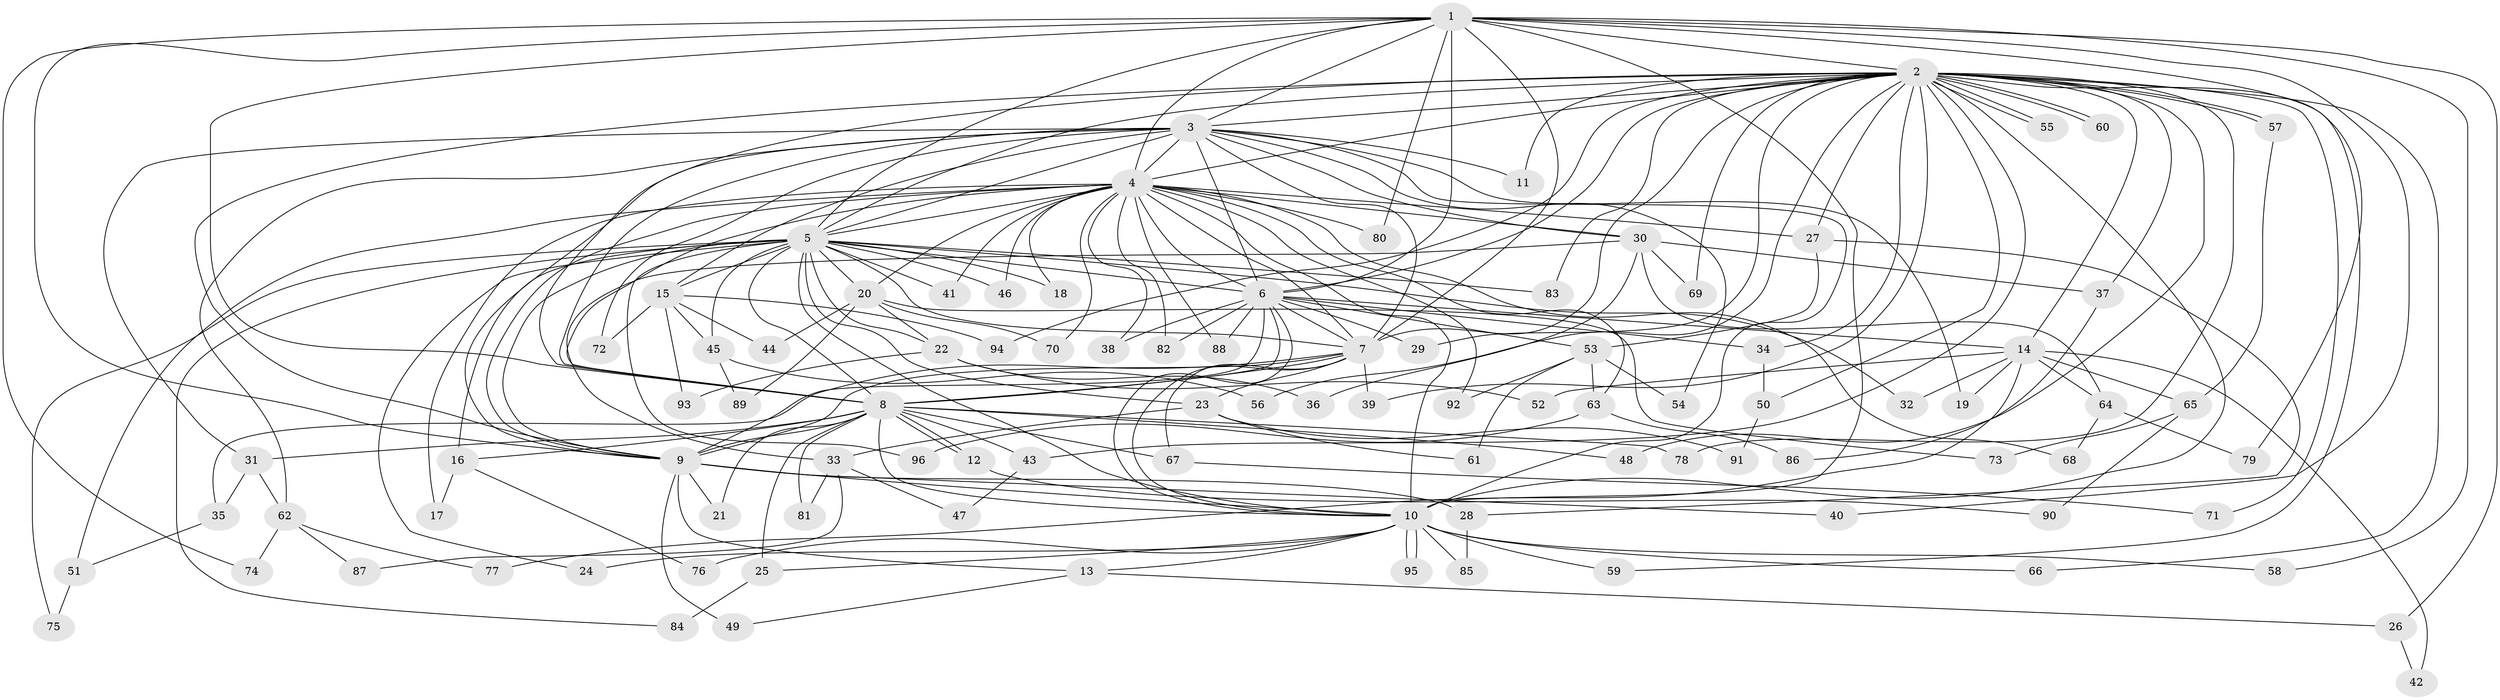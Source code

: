 // coarse degree distribution, {33: 0.014492753623188406, 19: 0.014492753623188406, 20: 0.014492753623188406, 21: 0.014492753623188406, 12: 0.014492753623188406, 14: 0.014492753623188406, 17: 0.014492753623188406, 15: 0.014492753623188406, 2: 0.4927536231884058, 3: 0.15942028985507245, 9: 0.014492753623188406, 7: 0.028985507246376812, 4: 0.07246376811594203, 5: 0.07246376811594203, 8: 0.014492753623188406, 1: 0.028985507246376812}
// Generated by graph-tools (version 1.1) at 2025/23/03/03/25 07:23:37]
// undirected, 96 vertices, 217 edges
graph export_dot {
graph [start="1"]
  node [color=gray90,style=filled];
  1;
  2;
  3;
  4;
  5;
  6;
  7;
  8;
  9;
  10;
  11;
  12;
  13;
  14;
  15;
  16;
  17;
  18;
  19;
  20;
  21;
  22;
  23;
  24;
  25;
  26;
  27;
  28;
  29;
  30;
  31;
  32;
  33;
  34;
  35;
  36;
  37;
  38;
  39;
  40;
  41;
  42;
  43;
  44;
  45;
  46;
  47;
  48;
  49;
  50;
  51;
  52;
  53;
  54;
  55;
  56;
  57;
  58;
  59;
  60;
  61;
  62;
  63;
  64;
  65;
  66;
  67;
  68;
  69;
  70;
  71;
  72;
  73;
  74;
  75;
  76;
  77;
  78;
  79;
  80;
  81;
  82;
  83;
  84;
  85;
  86;
  87;
  88;
  89;
  90;
  91;
  92;
  93;
  94;
  95;
  96;
  1 -- 2;
  1 -- 3;
  1 -- 4;
  1 -- 5;
  1 -- 6;
  1 -- 7;
  1 -- 8;
  1 -- 9;
  1 -- 10;
  1 -- 26;
  1 -- 40;
  1 -- 58;
  1 -- 74;
  1 -- 79;
  1 -- 80;
  2 -- 3;
  2 -- 4;
  2 -- 5;
  2 -- 6;
  2 -- 7;
  2 -- 8;
  2 -- 9;
  2 -- 10;
  2 -- 11;
  2 -- 14;
  2 -- 27;
  2 -- 29;
  2 -- 34;
  2 -- 37;
  2 -- 39;
  2 -- 43;
  2 -- 48;
  2 -- 50;
  2 -- 55;
  2 -- 55;
  2 -- 56;
  2 -- 57;
  2 -- 57;
  2 -- 59;
  2 -- 60;
  2 -- 60;
  2 -- 66;
  2 -- 69;
  2 -- 71;
  2 -- 78;
  2 -- 83;
  2 -- 94;
  3 -- 4;
  3 -- 5;
  3 -- 6;
  3 -- 7;
  3 -- 8;
  3 -- 9;
  3 -- 10;
  3 -- 11;
  3 -- 15;
  3 -- 19;
  3 -- 30;
  3 -- 31;
  3 -- 54;
  3 -- 62;
  3 -- 72;
  4 -- 5;
  4 -- 6;
  4 -- 7;
  4 -- 8;
  4 -- 9;
  4 -- 10;
  4 -- 17;
  4 -- 18;
  4 -- 20;
  4 -- 27;
  4 -- 30;
  4 -- 38;
  4 -- 41;
  4 -- 46;
  4 -- 51;
  4 -- 63;
  4 -- 68;
  4 -- 70;
  4 -- 80;
  4 -- 82;
  4 -- 88;
  4 -- 92;
  5 -- 6;
  5 -- 7;
  5 -- 8;
  5 -- 9;
  5 -- 10;
  5 -- 15;
  5 -- 16;
  5 -- 18;
  5 -- 20;
  5 -- 22;
  5 -- 23;
  5 -- 24;
  5 -- 32;
  5 -- 41;
  5 -- 45;
  5 -- 46;
  5 -- 75;
  5 -- 83;
  5 -- 84;
  5 -- 96;
  6 -- 7;
  6 -- 8;
  6 -- 9;
  6 -- 10;
  6 -- 14;
  6 -- 29;
  6 -- 34;
  6 -- 38;
  6 -- 53;
  6 -- 82;
  6 -- 88;
  7 -- 8;
  7 -- 9;
  7 -- 10;
  7 -- 23;
  7 -- 35;
  7 -- 39;
  7 -- 67;
  8 -- 9;
  8 -- 10;
  8 -- 12;
  8 -- 12;
  8 -- 16;
  8 -- 21;
  8 -- 25;
  8 -- 31;
  8 -- 43;
  8 -- 48;
  8 -- 67;
  8 -- 78;
  8 -- 81;
  9 -- 10;
  9 -- 13;
  9 -- 21;
  9 -- 28;
  9 -- 40;
  9 -- 49;
  10 -- 13;
  10 -- 24;
  10 -- 25;
  10 -- 58;
  10 -- 59;
  10 -- 66;
  10 -- 76;
  10 -- 85;
  10 -- 95;
  10 -- 95;
  12 -- 90;
  13 -- 26;
  13 -- 49;
  14 -- 19;
  14 -- 32;
  14 -- 42;
  14 -- 52;
  14 -- 64;
  14 -- 65;
  14 -- 77;
  15 -- 44;
  15 -- 45;
  15 -- 72;
  15 -- 93;
  15 -- 94;
  16 -- 17;
  16 -- 76;
  20 -- 22;
  20 -- 44;
  20 -- 70;
  20 -- 73;
  20 -- 89;
  22 -- 36;
  22 -- 52;
  22 -- 93;
  23 -- 33;
  23 -- 61;
  23 -- 91;
  25 -- 84;
  26 -- 42;
  27 -- 28;
  27 -- 53;
  28 -- 85;
  30 -- 33;
  30 -- 36;
  30 -- 37;
  30 -- 64;
  30 -- 69;
  31 -- 35;
  31 -- 62;
  33 -- 47;
  33 -- 81;
  33 -- 87;
  34 -- 50;
  35 -- 51;
  37 -- 86;
  43 -- 47;
  45 -- 56;
  45 -- 89;
  50 -- 91;
  51 -- 75;
  53 -- 54;
  53 -- 61;
  53 -- 63;
  53 -- 92;
  57 -- 65;
  62 -- 74;
  62 -- 77;
  62 -- 87;
  63 -- 86;
  63 -- 96;
  64 -- 68;
  64 -- 79;
  65 -- 73;
  65 -- 90;
  67 -- 71;
}
